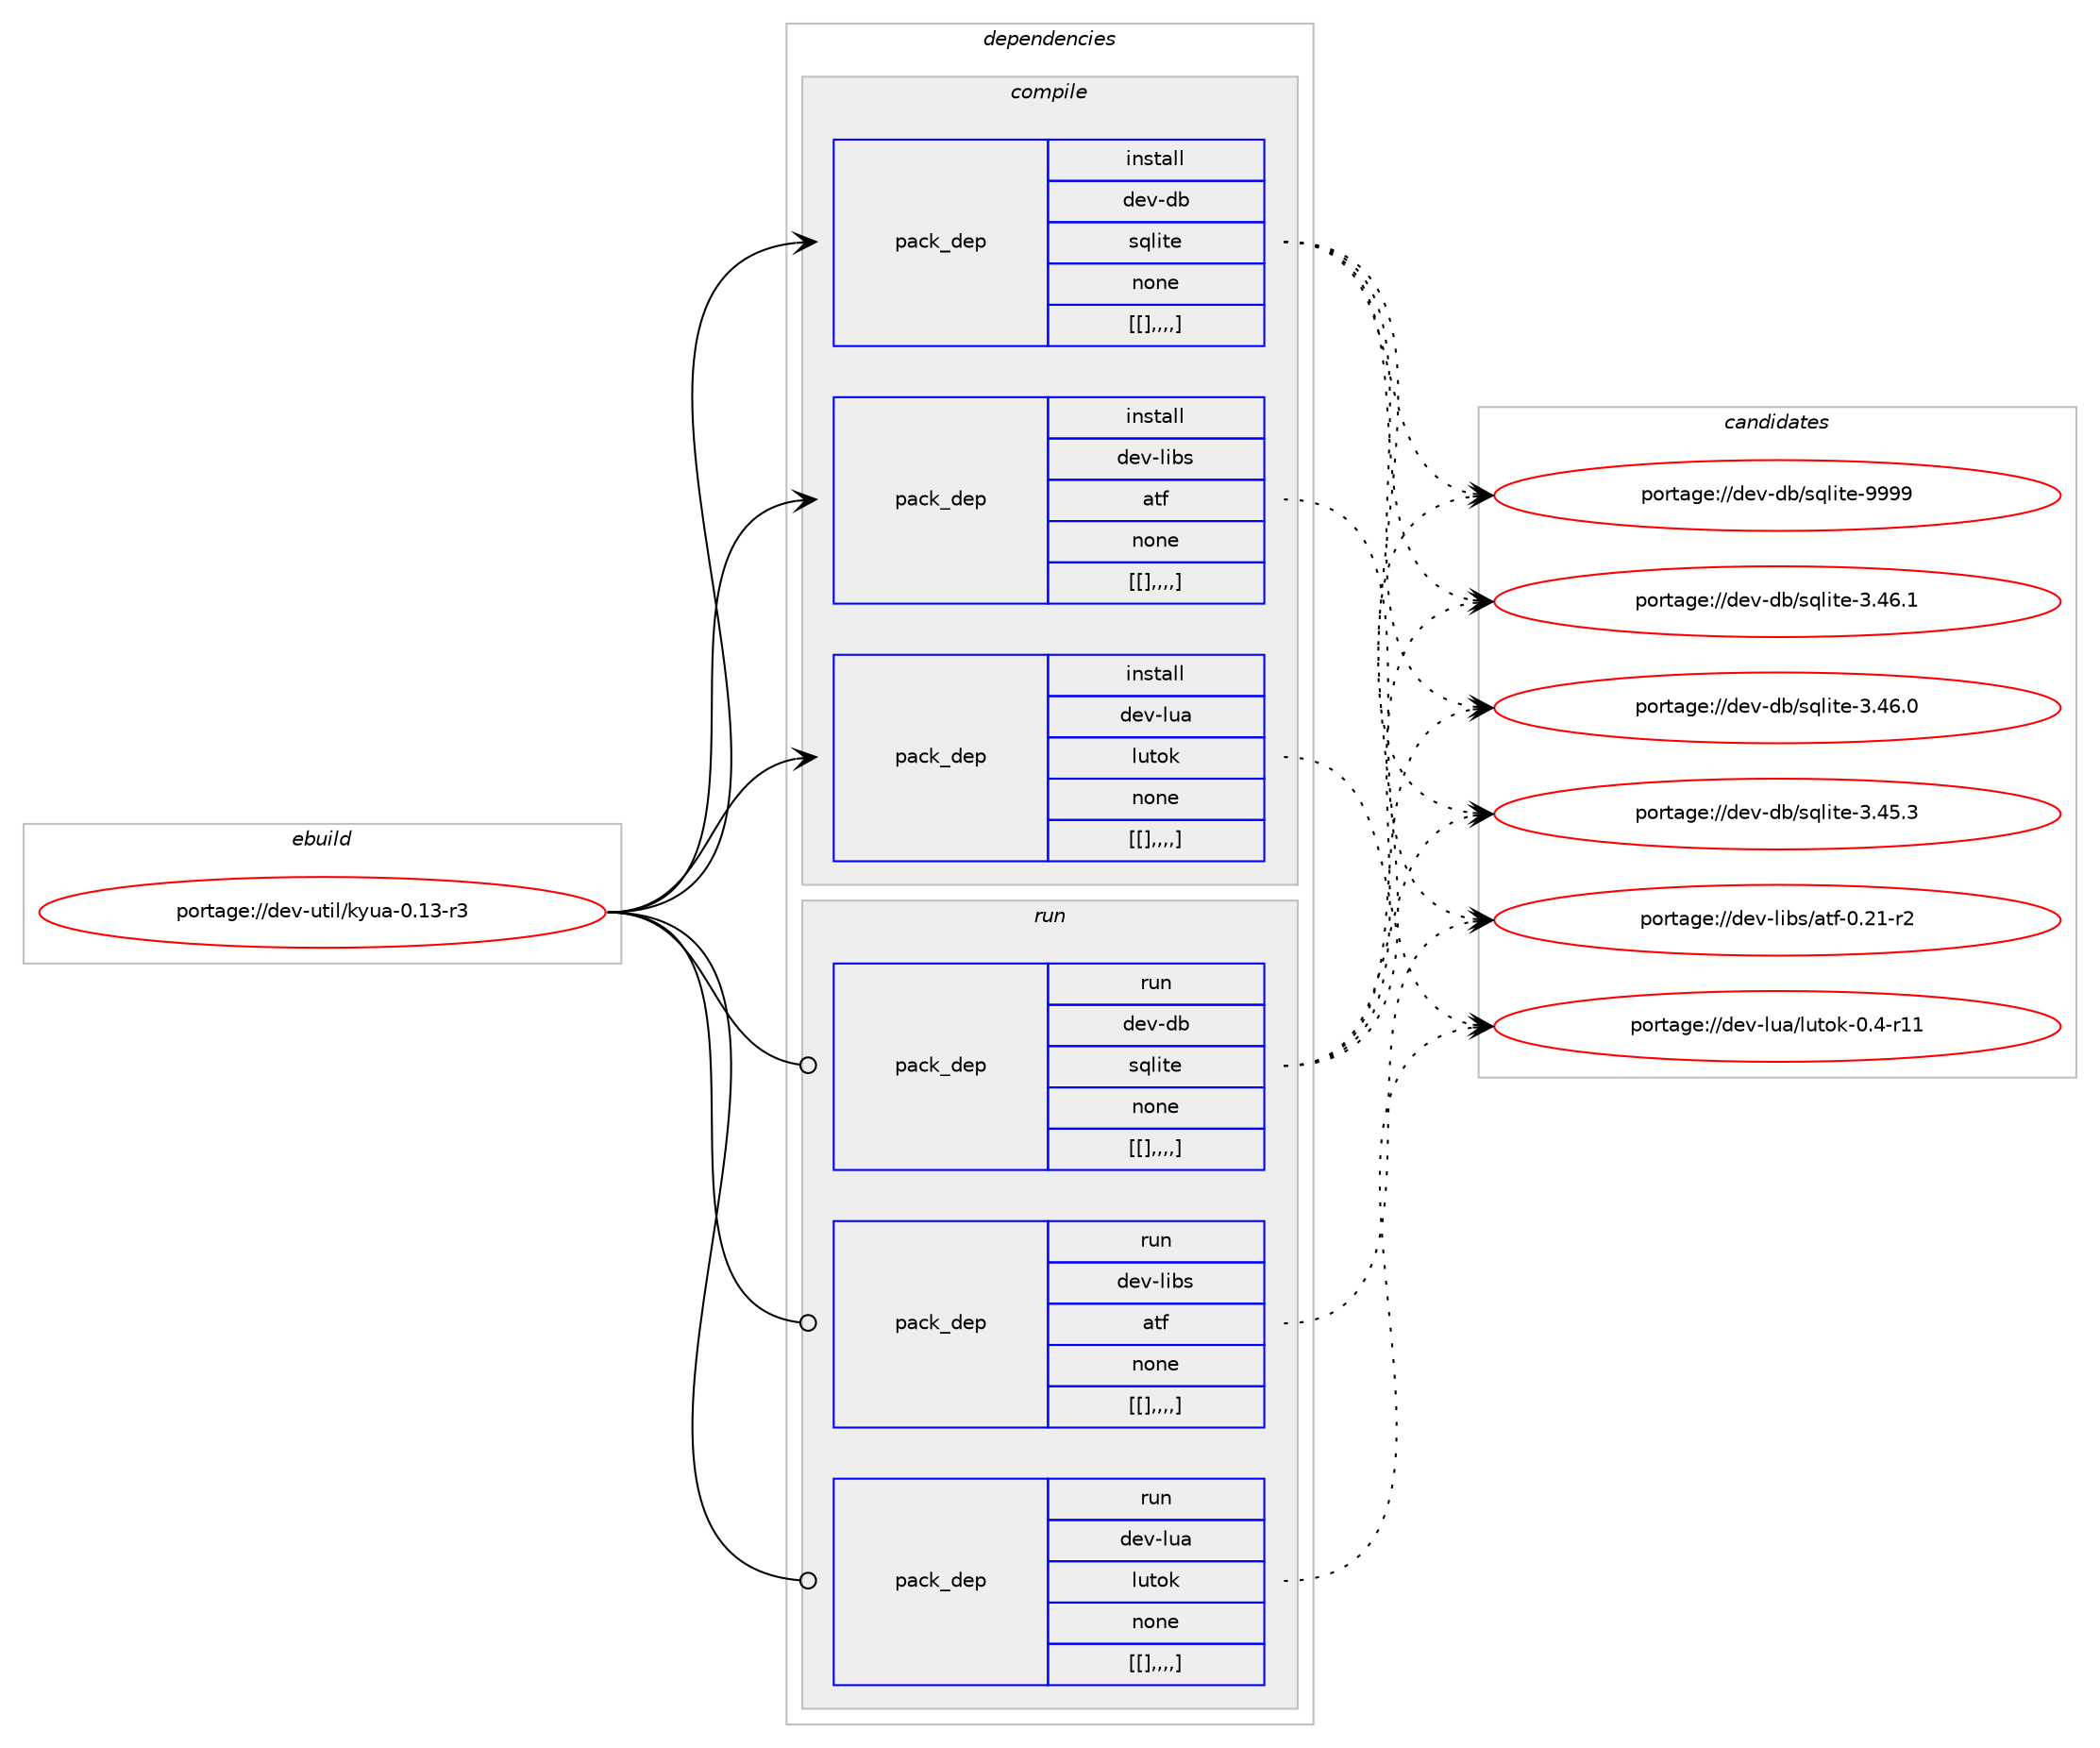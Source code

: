 digraph prolog {

# *************
# Graph options
# *************

newrank=true;
concentrate=true;
compound=true;
graph [rankdir=LR,fontname=Helvetica,fontsize=10,ranksep=1.5];#, ranksep=2.5, nodesep=0.2];
edge  [arrowhead=vee];
node  [fontname=Helvetica,fontsize=10];

# **********
# The ebuild
# **********

subgraph cluster_leftcol {
color=gray;
label=<<i>ebuild</i>>;
id [label="portage://dev-util/kyua-0.13-r3", color=red, width=4, href="../dev-util/kyua-0.13-r3.svg"];
}

# ****************
# The dependencies
# ****************

subgraph cluster_midcol {
color=gray;
label=<<i>dependencies</i>>;
subgraph cluster_compile {
fillcolor="#eeeeee";
style=filled;
label=<<i>compile</i>>;
subgraph pack156165 {
dependency220190 [label=<<TABLE BORDER="0" CELLBORDER="1" CELLSPACING="0" CELLPADDING="4" WIDTH="220"><TR><TD ROWSPAN="6" CELLPADDING="30">pack_dep</TD></TR><TR><TD WIDTH="110">install</TD></TR><TR><TD>dev-db</TD></TR><TR><TD>sqlite</TD></TR><TR><TD>none</TD></TR><TR><TD>[[],,,,]</TD></TR></TABLE>>, shape=none, color=blue];
}
id:e -> dependency220190:w [weight=20,style="solid",arrowhead="vee"];
subgraph pack156166 {
dependency220191 [label=<<TABLE BORDER="0" CELLBORDER="1" CELLSPACING="0" CELLPADDING="4" WIDTH="220"><TR><TD ROWSPAN="6" CELLPADDING="30">pack_dep</TD></TR><TR><TD WIDTH="110">install</TD></TR><TR><TD>dev-libs</TD></TR><TR><TD>atf</TD></TR><TR><TD>none</TD></TR><TR><TD>[[],,,,]</TD></TR></TABLE>>, shape=none, color=blue];
}
id:e -> dependency220191:w [weight=20,style="solid",arrowhead="vee"];
subgraph pack156167 {
dependency220192 [label=<<TABLE BORDER="0" CELLBORDER="1" CELLSPACING="0" CELLPADDING="4" WIDTH="220"><TR><TD ROWSPAN="6" CELLPADDING="30">pack_dep</TD></TR><TR><TD WIDTH="110">install</TD></TR><TR><TD>dev-lua</TD></TR><TR><TD>lutok</TD></TR><TR><TD>none</TD></TR><TR><TD>[[],,,,]</TD></TR></TABLE>>, shape=none, color=blue];
}
id:e -> dependency220192:w [weight=20,style="solid",arrowhead="vee"];
}
subgraph cluster_compileandrun {
fillcolor="#eeeeee";
style=filled;
label=<<i>compile and run</i>>;
}
subgraph cluster_run {
fillcolor="#eeeeee";
style=filled;
label=<<i>run</i>>;
subgraph pack156168 {
dependency220193 [label=<<TABLE BORDER="0" CELLBORDER="1" CELLSPACING="0" CELLPADDING="4" WIDTH="220"><TR><TD ROWSPAN="6" CELLPADDING="30">pack_dep</TD></TR><TR><TD WIDTH="110">run</TD></TR><TR><TD>dev-db</TD></TR><TR><TD>sqlite</TD></TR><TR><TD>none</TD></TR><TR><TD>[[],,,,]</TD></TR></TABLE>>, shape=none, color=blue];
}
id:e -> dependency220193:w [weight=20,style="solid",arrowhead="odot"];
subgraph pack156169 {
dependency220194 [label=<<TABLE BORDER="0" CELLBORDER="1" CELLSPACING="0" CELLPADDING="4" WIDTH="220"><TR><TD ROWSPAN="6" CELLPADDING="30">pack_dep</TD></TR><TR><TD WIDTH="110">run</TD></TR><TR><TD>dev-libs</TD></TR><TR><TD>atf</TD></TR><TR><TD>none</TD></TR><TR><TD>[[],,,,]</TD></TR></TABLE>>, shape=none, color=blue];
}
id:e -> dependency220194:w [weight=20,style="solid",arrowhead="odot"];
subgraph pack156170 {
dependency220195 [label=<<TABLE BORDER="0" CELLBORDER="1" CELLSPACING="0" CELLPADDING="4" WIDTH="220"><TR><TD ROWSPAN="6" CELLPADDING="30">pack_dep</TD></TR><TR><TD WIDTH="110">run</TD></TR><TR><TD>dev-lua</TD></TR><TR><TD>lutok</TD></TR><TR><TD>none</TD></TR><TR><TD>[[],,,,]</TD></TR></TABLE>>, shape=none, color=blue];
}
id:e -> dependency220195:w [weight=20,style="solid",arrowhead="odot"];
}
}

# **************
# The candidates
# **************

subgraph cluster_choices {
rank=same;
color=gray;
label=<<i>candidates</i>>;

subgraph choice156165 {
color=black;
nodesep=1;
choice1001011184510098471151131081051161014557575757 [label="portage://dev-db/sqlite-9999", color=red, width=4,href="../dev-db/sqlite-9999.svg"];
choice10010111845100984711511310810511610145514652544649 [label="portage://dev-db/sqlite-3.46.1", color=red, width=4,href="../dev-db/sqlite-3.46.1.svg"];
choice10010111845100984711511310810511610145514652544648 [label="portage://dev-db/sqlite-3.46.0", color=red, width=4,href="../dev-db/sqlite-3.46.0.svg"];
choice10010111845100984711511310810511610145514652534651 [label="portage://dev-db/sqlite-3.45.3", color=red, width=4,href="../dev-db/sqlite-3.45.3.svg"];
dependency220190:e -> choice1001011184510098471151131081051161014557575757:w [style=dotted,weight="100"];
dependency220190:e -> choice10010111845100984711511310810511610145514652544649:w [style=dotted,weight="100"];
dependency220190:e -> choice10010111845100984711511310810511610145514652544648:w [style=dotted,weight="100"];
dependency220190:e -> choice10010111845100984711511310810511610145514652534651:w [style=dotted,weight="100"];
}
subgraph choice156166 {
color=black;
nodesep=1;
choice1001011184510810598115479711610245484650494511450 [label="portage://dev-libs/atf-0.21-r2", color=red, width=4,href="../dev-libs/atf-0.21-r2.svg"];
dependency220191:e -> choice1001011184510810598115479711610245484650494511450:w [style=dotted,weight="100"];
}
subgraph choice156167 {
color=black;
nodesep=1;
choice10010111845108117974710811711611110745484652451144949 [label="portage://dev-lua/lutok-0.4-r11", color=red, width=4,href="../dev-lua/lutok-0.4-r11.svg"];
dependency220192:e -> choice10010111845108117974710811711611110745484652451144949:w [style=dotted,weight="100"];
}
subgraph choice156168 {
color=black;
nodesep=1;
choice1001011184510098471151131081051161014557575757 [label="portage://dev-db/sqlite-9999", color=red, width=4,href="../dev-db/sqlite-9999.svg"];
choice10010111845100984711511310810511610145514652544649 [label="portage://dev-db/sqlite-3.46.1", color=red, width=4,href="../dev-db/sqlite-3.46.1.svg"];
choice10010111845100984711511310810511610145514652544648 [label="portage://dev-db/sqlite-3.46.0", color=red, width=4,href="../dev-db/sqlite-3.46.0.svg"];
choice10010111845100984711511310810511610145514652534651 [label="portage://dev-db/sqlite-3.45.3", color=red, width=4,href="../dev-db/sqlite-3.45.3.svg"];
dependency220193:e -> choice1001011184510098471151131081051161014557575757:w [style=dotted,weight="100"];
dependency220193:e -> choice10010111845100984711511310810511610145514652544649:w [style=dotted,weight="100"];
dependency220193:e -> choice10010111845100984711511310810511610145514652544648:w [style=dotted,weight="100"];
dependency220193:e -> choice10010111845100984711511310810511610145514652534651:w [style=dotted,weight="100"];
}
subgraph choice156169 {
color=black;
nodesep=1;
choice1001011184510810598115479711610245484650494511450 [label="portage://dev-libs/atf-0.21-r2", color=red, width=4,href="../dev-libs/atf-0.21-r2.svg"];
dependency220194:e -> choice1001011184510810598115479711610245484650494511450:w [style=dotted,weight="100"];
}
subgraph choice156170 {
color=black;
nodesep=1;
choice10010111845108117974710811711611110745484652451144949 [label="portage://dev-lua/lutok-0.4-r11", color=red, width=4,href="../dev-lua/lutok-0.4-r11.svg"];
dependency220195:e -> choice10010111845108117974710811711611110745484652451144949:w [style=dotted,weight="100"];
}
}

}
